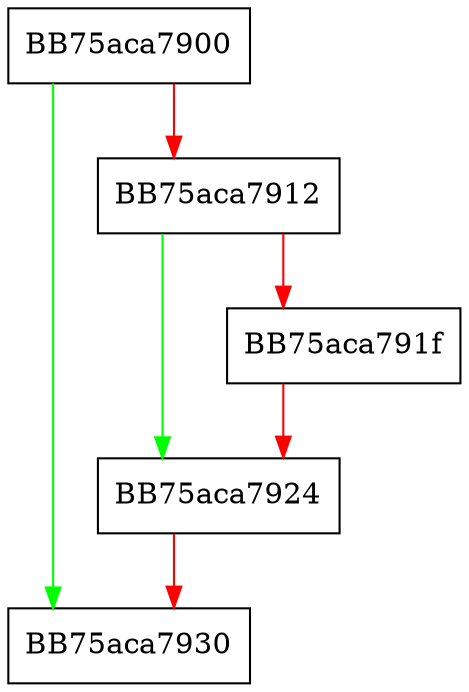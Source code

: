 digraph EnumerateClose {
  node [shape="box"];
  graph [splines=ortho];
  BB75aca7900 -> BB75aca7930 [color="green"];
  BB75aca7900 -> BB75aca7912 [color="red"];
  BB75aca7912 -> BB75aca7924 [color="green"];
  BB75aca7912 -> BB75aca791f [color="red"];
  BB75aca791f -> BB75aca7924 [color="red"];
  BB75aca7924 -> BB75aca7930 [color="red"];
}